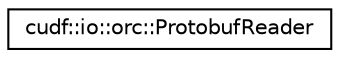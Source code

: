 digraph "Graphical Class Hierarchy"
{
 // LATEX_PDF_SIZE
  edge [fontname="Helvetica",fontsize="10",labelfontname="Helvetica",labelfontsize="10"];
  node [fontname="Helvetica",fontsize="10",shape=record];
  rankdir="LR";
  Node0 [label="cudf::io::orc::ProtobufReader",height=0.2,width=0.4,color="black", fillcolor="white", style="filled",URL="$classcudf_1_1io_1_1orc_1_1ProtobufReader.html",tooltip="Class for parsing Orc's Protocol Buffers encoded metadata."];
}
